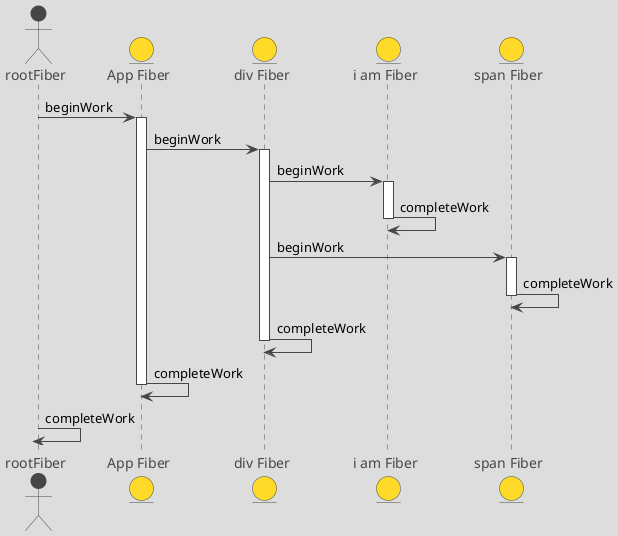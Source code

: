 @startuml
!theme toy

actor RootFiber as "rootFiber"
entity AppFiber as "App Fiber"
entity DivFiber as "div Fiber"
entity IAmFiber as "i am Fiber"
entity SpanFiber as "span Fiber"

RootFiber -> AppFiber : beginWork
activate AppFiber

AppFiber -> DivFiber : beginWork
activate DivFiber

DivFiber -> IAmFiber : beginWork
activate IAmFiber

IAmFiber -> IAmFiber : completeWork
deactivate IAmFiber

DivFiber -> SpanFiber : beginWork
activate SpanFiber

SpanFiber -> SpanFiber : completeWork
deactivate SpanFiber

DivFiber -> DivFiber : completeWork
deactivate DivFiber

AppFiber -> AppFiber : completeWork
deactivate AppFiber

RootFiber -> RootFiber : completeWork
deactivate RootFiber

@enduml
